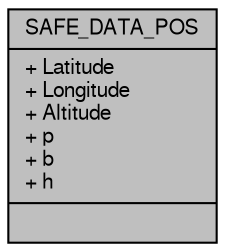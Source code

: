 digraph "SAFE_DATA_POS"
{
  bgcolor="transparent";
  edge [fontname="FreeSans",fontsize="10",labelfontname="FreeSans",labelfontsize="10"];
  node [fontname="FreeSans",fontsize="10",shape=record];
  Node1 [label="{SAFE_DATA_POS\n|+ Latitude\l+ Longitude\l+ Altitude\l+ p\l+ b\l+ h\l|}",height=0.2,width=0.4,color="black", fillcolor="grey75", style="filled" fontcolor="black"];
}
